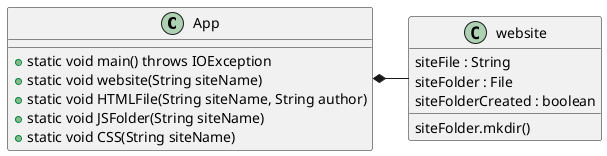 @startuml
'https://plantuml.com/class-diagram
class App
{
+static void main() throws IOException
+static void website(String siteName)
+static void HTMLFile(String siteName, String author)
+static void JSFolder(String siteName)
+static void CSS(String siteName)
}


class website
{
siteFile : String
siteFolder : File
siteFolderCreated : boolean
siteFolder.mkdir()
}

App *- website

@enduml